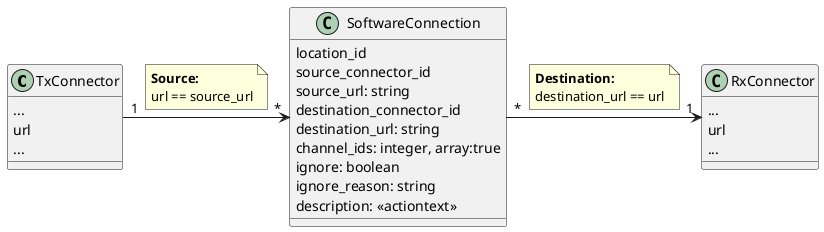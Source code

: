 @startuml

class TxConnector {
  ...
  url
  ...
}

class SoftwareConnection {
  location_id
  source_connector_id
  source_url: string
  destination_connector_id
  destination_url: string
  channel_ids: integer, array:true
  ignore: boolean
  ignore_reason: string
  description: <<actiontext>>
}

class RxConnector {
  ...
  url
  ...
}

TxConnector "1" -> "*" SoftwareConnection
note on link
**Source:**
url == source_url
end note
SoftwareConnection "*" -> "1" RxConnector
note on link
**Destination:**
destination_url == url
end note
@enduml
